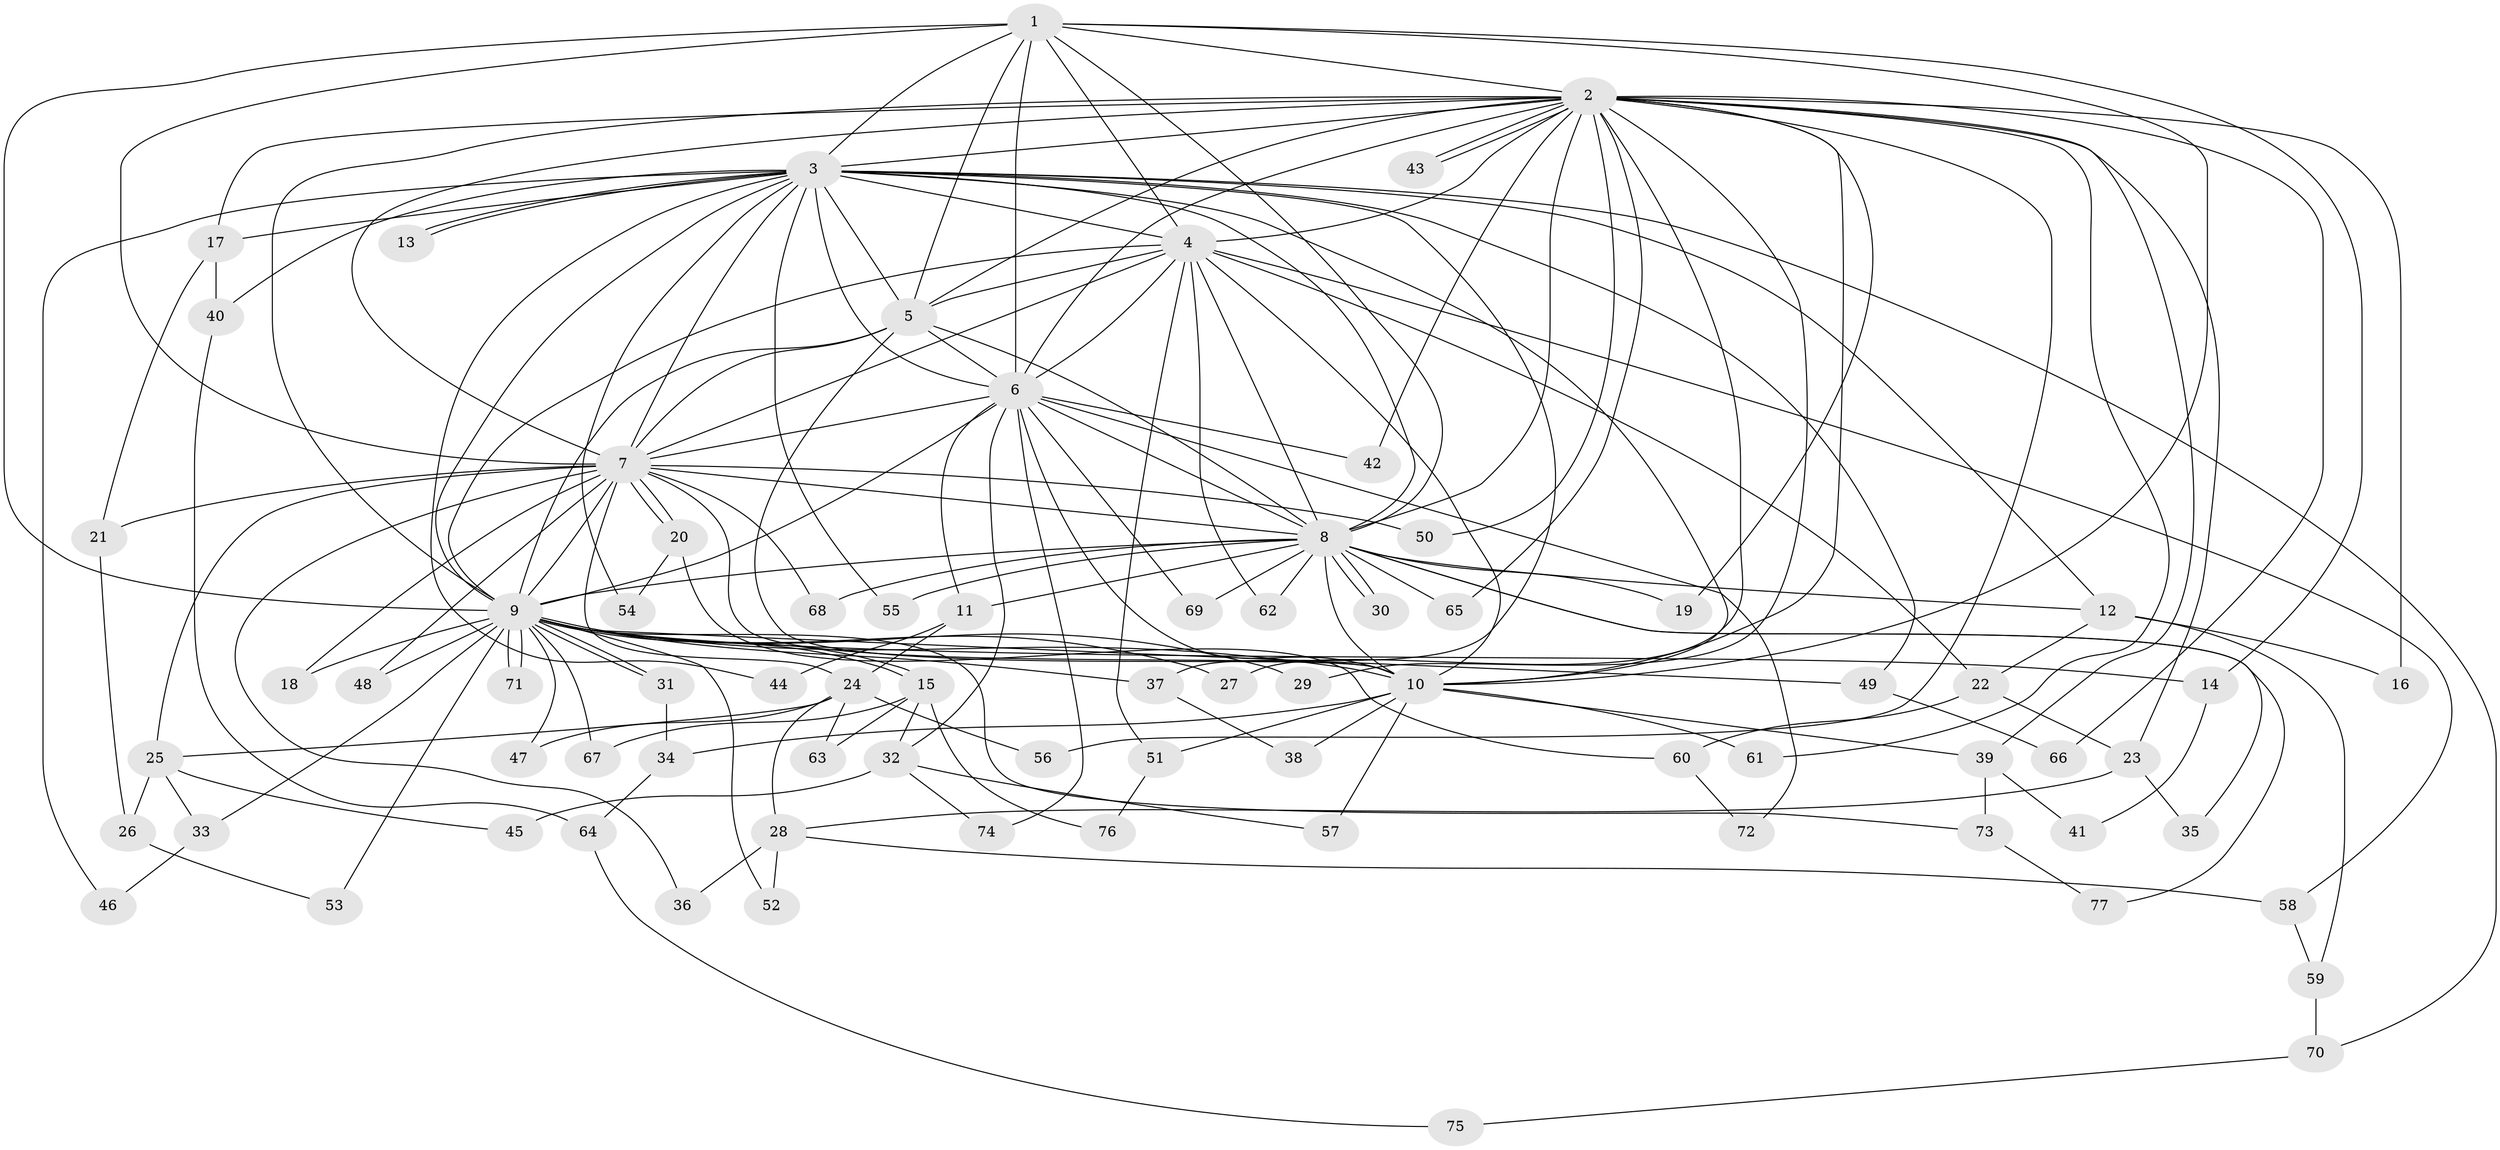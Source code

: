 // Generated by graph-tools (version 1.1) at 2025/11/02/27/25 16:11:00]
// undirected, 77 vertices, 179 edges
graph export_dot {
graph [start="1"]
  node [color=gray90,style=filled];
  1;
  2;
  3;
  4;
  5;
  6;
  7;
  8;
  9;
  10;
  11;
  12;
  13;
  14;
  15;
  16;
  17;
  18;
  19;
  20;
  21;
  22;
  23;
  24;
  25;
  26;
  27;
  28;
  29;
  30;
  31;
  32;
  33;
  34;
  35;
  36;
  37;
  38;
  39;
  40;
  41;
  42;
  43;
  44;
  45;
  46;
  47;
  48;
  49;
  50;
  51;
  52;
  53;
  54;
  55;
  56;
  57;
  58;
  59;
  60;
  61;
  62;
  63;
  64;
  65;
  66;
  67;
  68;
  69;
  70;
  71;
  72;
  73;
  74;
  75;
  76;
  77;
  1 -- 2;
  1 -- 3;
  1 -- 4;
  1 -- 5;
  1 -- 6;
  1 -- 7;
  1 -- 8;
  1 -- 9;
  1 -- 10;
  1 -- 14;
  2 -- 3;
  2 -- 4;
  2 -- 5;
  2 -- 6;
  2 -- 7;
  2 -- 8;
  2 -- 9;
  2 -- 10;
  2 -- 16;
  2 -- 17;
  2 -- 19;
  2 -- 23;
  2 -- 27;
  2 -- 29;
  2 -- 39;
  2 -- 42;
  2 -- 43;
  2 -- 43;
  2 -- 50;
  2 -- 56;
  2 -- 61;
  2 -- 65;
  2 -- 66;
  3 -- 4;
  3 -- 5;
  3 -- 6;
  3 -- 7;
  3 -- 8;
  3 -- 9;
  3 -- 10;
  3 -- 12;
  3 -- 13;
  3 -- 13;
  3 -- 17;
  3 -- 37;
  3 -- 40;
  3 -- 44;
  3 -- 46;
  3 -- 49;
  3 -- 54;
  3 -- 55;
  3 -- 70;
  4 -- 5;
  4 -- 6;
  4 -- 7;
  4 -- 8;
  4 -- 9;
  4 -- 10;
  4 -- 22;
  4 -- 51;
  4 -- 58;
  4 -- 62;
  5 -- 6;
  5 -- 7;
  5 -- 8;
  5 -- 9;
  5 -- 10;
  6 -- 7;
  6 -- 8;
  6 -- 9;
  6 -- 10;
  6 -- 11;
  6 -- 32;
  6 -- 42;
  6 -- 69;
  6 -- 72;
  6 -- 74;
  7 -- 8;
  7 -- 9;
  7 -- 10;
  7 -- 18;
  7 -- 20;
  7 -- 20;
  7 -- 21;
  7 -- 24;
  7 -- 25;
  7 -- 36;
  7 -- 48;
  7 -- 50;
  7 -- 68;
  8 -- 9;
  8 -- 10;
  8 -- 11;
  8 -- 12;
  8 -- 19;
  8 -- 30;
  8 -- 30;
  8 -- 35;
  8 -- 55;
  8 -- 62;
  8 -- 65;
  8 -- 68;
  8 -- 69;
  8 -- 77;
  9 -- 10;
  9 -- 14;
  9 -- 15;
  9 -- 15;
  9 -- 18;
  9 -- 27;
  9 -- 29;
  9 -- 31;
  9 -- 31;
  9 -- 33;
  9 -- 37;
  9 -- 47;
  9 -- 48;
  9 -- 49;
  9 -- 52;
  9 -- 53;
  9 -- 67;
  9 -- 71;
  9 -- 71;
  9 -- 73;
  10 -- 34;
  10 -- 38;
  10 -- 39;
  10 -- 51;
  10 -- 57;
  10 -- 61;
  11 -- 24;
  11 -- 44;
  12 -- 16;
  12 -- 22;
  12 -- 59;
  14 -- 41;
  15 -- 32;
  15 -- 63;
  15 -- 67;
  15 -- 76;
  17 -- 21;
  17 -- 40;
  20 -- 54;
  20 -- 60;
  21 -- 26;
  22 -- 23;
  22 -- 60;
  23 -- 28;
  23 -- 35;
  24 -- 25;
  24 -- 28;
  24 -- 47;
  24 -- 56;
  24 -- 63;
  25 -- 26;
  25 -- 33;
  25 -- 45;
  26 -- 53;
  28 -- 36;
  28 -- 52;
  28 -- 58;
  31 -- 34;
  32 -- 45;
  32 -- 57;
  32 -- 74;
  33 -- 46;
  34 -- 64;
  37 -- 38;
  39 -- 41;
  39 -- 73;
  40 -- 64;
  49 -- 66;
  51 -- 76;
  58 -- 59;
  59 -- 70;
  60 -- 72;
  64 -- 75;
  70 -- 75;
  73 -- 77;
}
